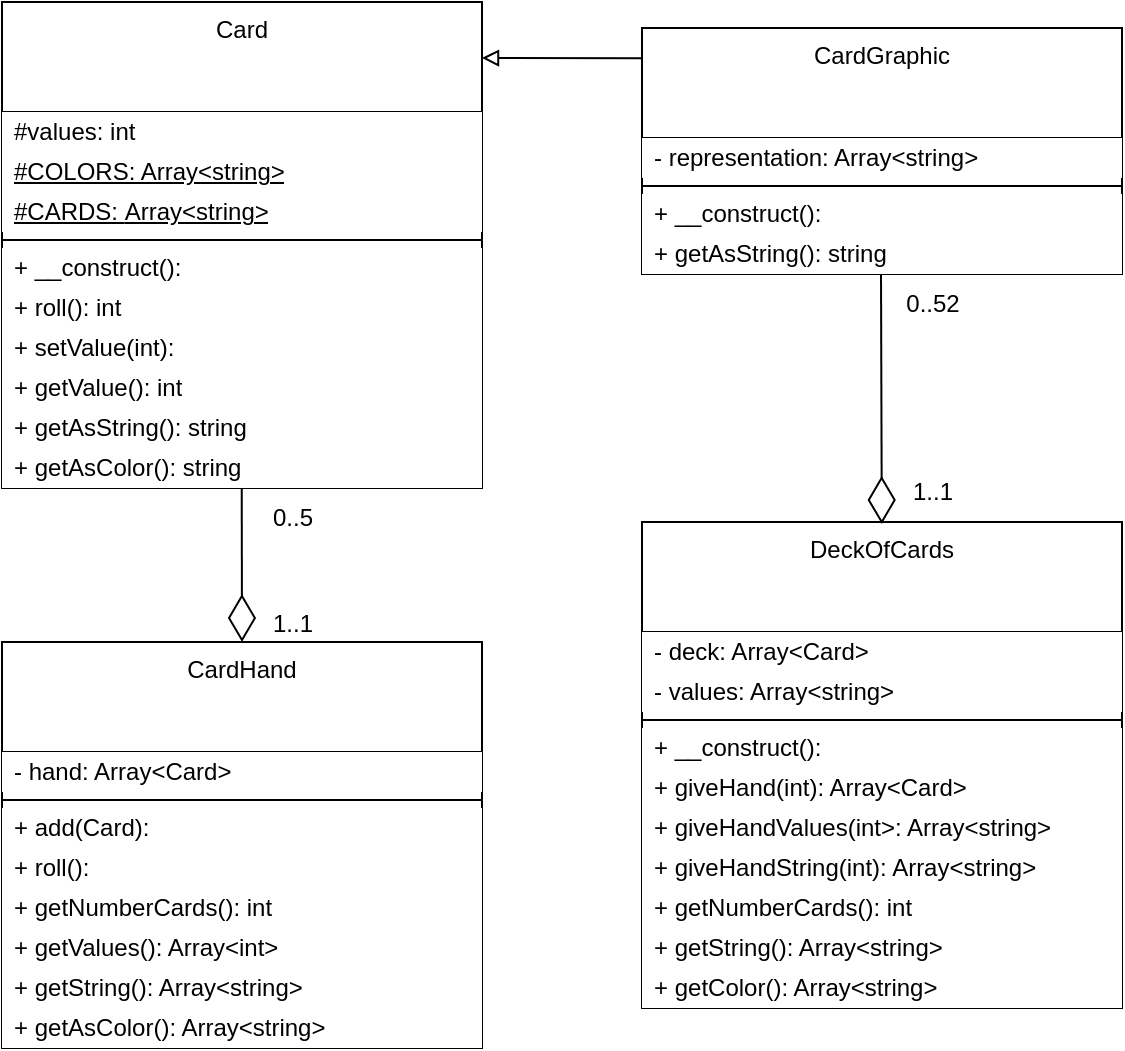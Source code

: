 <mxfile version="24.2.2" type="device">
  <diagram name="Sida-1" id="xzicAF45DtnHpeuYlPcJ">
    <mxGraphModel dx="1241" dy="566" grid="1" gridSize="10" guides="1" tooltips="1" connect="1" arrows="1" fold="1" page="1" pageScale="1" pageWidth="827" pageHeight="1169" background="#FFFFFF" math="0" shadow="0">
      <root>
        <mxCell id="0" />
        <mxCell id="1" parent="0" />
        <mxCell id="bCUlPIcnCdEgCG_oMiQY-6" value="Card" style="swimlane;fontStyle=0;align=center;verticalAlign=top;childLayout=stackLayout;horizontal=1;startSize=55;horizontalStack=0;resizeParent=1;resizeParentMax=0;resizeLast=0;collapsible=0;marginBottom=0;html=1;whiteSpace=wrap;fillOpacity=100;" vertex="1" parent="1">
          <mxGeometry x="200" y="40" width="240" height="243" as="geometry" />
        </mxCell>
        <mxCell id="bCUlPIcnCdEgCG_oMiQY-8" value="#values: int" style="text;html=1;align=left;verticalAlign=middle;spacingLeft=4;spacingRight=4;overflow=hidden;rotatable=0;points=[[0,0.5],[1,0.5]];portConstraint=eastwest;whiteSpace=wrap;fillOpacity=100;fillColor=default;" vertex="1" parent="bCUlPIcnCdEgCG_oMiQY-6">
          <mxGeometry y="55" width="240" height="20" as="geometry" />
        </mxCell>
        <mxCell id="bCUlPIcnCdEgCG_oMiQY-9" value="&lt;u&gt;#COLORS: Array&amp;lt;string&amp;gt;&lt;/u&gt;" style="text;html=1;align=left;verticalAlign=middle;spacingLeft=4;spacingRight=4;overflow=hidden;rotatable=0;points=[[0,0.5],[1,0.5]];portConstraint=eastwest;whiteSpace=wrap;fontStyle=0;fillOpacity=100;fillColor=default;" vertex="1" parent="bCUlPIcnCdEgCG_oMiQY-6">
          <mxGeometry y="75" width="240" height="20" as="geometry" />
        </mxCell>
        <mxCell id="bCUlPIcnCdEgCG_oMiQY-10" value="&lt;u&gt;#CARDS:&amp;nbsp;&lt;/u&gt;&lt;u&gt;Array&amp;lt;string&amp;gt;&lt;/u&gt;" style="text;html=1;align=left;verticalAlign=middle;spacingLeft=4;spacingRight=4;overflow=hidden;rotatable=0;points=[[0,0.5],[1,0.5]];portConstraint=eastwest;whiteSpace=wrap;fillOpacity=100;fillColor=default;" vertex="1" parent="bCUlPIcnCdEgCG_oMiQY-6">
          <mxGeometry y="95" width="240" height="20" as="geometry" />
        </mxCell>
        <mxCell id="bCUlPIcnCdEgCG_oMiQY-11" value="" style="line;strokeWidth=1;align=left;verticalAlign=middle;spacingTop=-1;spacingLeft=3;spacingRight=3;rotatable=0;labelPosition=right;points=[];portConstraint=eastwest;fillOpacity=100;" vertex="1" parent="bCUlPIcnCdEgCG_oMiQY-6">
          <mxGeometry y="115" width="240" height="8" as="geometry" />
        </mxCell>
        <mxCell id="bCUlPIcnCdEgCG_oMiQY-13" value="+ __construct():" style="text;html=1;align=left;verticalAlign=middle;spacingLeft=4;spacingRight=4;overflow=hidden;rotatable=0;points=[[0,0.5],[1,0.5]];portConstraint=eastwest;whiteSpace=wrap;fillOpacity=100;fillColor=default;" vertex="1" parent="bCUlPIcnCdEgCG_oMiQY-6">
          <mxGeometry y="123" width="240" height="20" as="geometry" />
        </mxCell>
        <mxCell id="bCUlPIcnCdEgCG_oMiQY-15" value="+ roll(): int" style="text;html=1;align=left;verticalAlign=middle;spacingLeft=4;spacingRight=4;overflow=hidden;rotatable=0;points=[[0,0.5],[1,0.5]];portConstraint=eastwest;whiteSpace=wrap;fillOpacity=100;fillColor=default;" vertex="1" parent="bCUlPIcnCdEgCG_oMiQY-6">
          <mxGeometry y="143" width="240" height="20" as="geometry" />
        </mxCell>
        <mxCell id="bCUlPIcnCdEgCG_oMiQY-16" value="+ setValue(int):&amp;nbsp;" style="text;html=1;align=left;verticalAlign=middle;spacingLeft=4;spacingRight=4;overflow=hidden;rotatable=0;points=[[0,0.5],[1,0.5]];portConstraint=eastwest;whiteSpace=wrap;fillOpacity=100;fillColor=default;" vertex="1" parent="bCUlPIcnCdEgCG_oMiQY-6">
          <mxGeometry y="163" width="240" height="20" as="geometry" />
        </mxCell>
        <mxCell id="bCUlPIcnCdEgCG_oMiQY-17" value="+ getValue(): int" style="text;html=1;align=left;verticalAlign=middle;spacingLeft=4;spacingRight=4;overflow=hidden;rotatable=0;points=[[0,0.5],[1,0.5]];portConstraint=eastwest;whiteSpace=wrap;fillOpacity=100;fillColor=default;" vertex="1" parent="bCUlPIcnCdEgCG_oMiQY-6">
          <mxGeometry y="183" width="240" height="20" as="geometry" />
        </mxCell>
        <mxCell id="bCUlPIcnCdEgCG_oMiQY-27" value="+ getAsString(): string" style="text;html=1;align=left;verticalAlign=middle;spacingLeft=4;spacingRight=4;overflow=hidden;rotatable=0;points=[[0,0.5],[1,0.5]];portConstraint=eastwest;whiteSpace=wrap;fillOpacity=100;fillColor=default;" vertex="1" parent="bCUlPIcnCdEgCG_oMiQY-6">
          <mxGeometry y="203" width="240" height="20" as="geometry" />
        </mxCell>
        <mxCell id="bCUlPIcnCdEgCG_oMiQY-28" value="+ getAsColor(): string" style="text;html=1;align=left;verticalAlign=middle;spacingLeft=4;spacingRight=4;overflow=hidden;rotatable=0;points=[[0,0.5],[1,0.5]];portConstraint=eastwest;whiteSpace=wrap;fillOpacity=100;fillColor=default;" vertex="1" parent="bCUlPIcnCdEgCG_oMiQY-6">
          <mxGeometry y="223" width="240" height="20" as="geometry" />
        </mxCell>
        <mxCell id="bCUlPIcnCdEgCG_oMiQY-29" value="CardGraphic" style="swimlane;fontStyle=0;align=center;verticalAlign=top;childLayout=stackLayout;horizontal=1;startSize=55;horizontalStack=0;resizeParent=1;resizeParentMax=0;resizeLast=0;collapsible=0;marginBottom=0;html=1;whiteSpace=wrap;fillOpacity=100;" vertex="1" parent="1">
          <mxGeometry x="520" y="53" width="240" height="123" as="geometry" />
        </mxCell>
        <mxCell id="bCUlPIcnCdEgCG_oMiQY-30" value="- representation: Array&amp;lt;string&amp;gt;" style="text;html=1;align=left;verticalAlign=middle;spacingLeft=4;spacingRight=4;overflow=hidden;rotatable=0;points=[[0,0.5],[1,0.5]];portConstraint=eastwest;whiteSpace=wrap;fillColor=#FFFFFF;fillOpacity=100;" vertex="1" parent="bCUlPIcnCdEgCG_oMiQY-29">
          <mxGeometry y="55" width="240" height="20" as="geometry" />
        </mxCell>
        <mxCell id="bCUlPIcnCdEgCG_oMiQY-33" value="" style="line;strokeWidth=1;align=left;verticalAlign=middle;spacingTop=-1;spacingLeft=3;spacingRight=3;rotatable=0;labelPosition=right;points=[];portConstraint=eastwest;fillOpacity=100;" vertex="1" parent="bCUlPIcnCdEgCG_oMiQY-29">
          <mxGeometry y="75" width="240" height="8" as="geometry" />
        </mxCell>
        <mxCell id="bCUlPIcnCdEgCG_oMiQY-34" value="+ __construct():" style="text;html=1;align=left;verticalAlign=middle;spacingLeft=4;spacingRight=4;overflow=hidden;rotatable=0;points=[[0,0.5],[1,0.5]];portConstraint=eastwest;whiteSpace=wrap;fillOpacity=100;fillColor=default;" vertex="1" parent="bCUlPIcnCdEgCG_oMiQY-29">
          <mxGeometry y="83" width="240" height="20" as="geometry" />
        </mxCell>
        <mxCell id="bCUlPIcnCdEgCG_oMiQY-38" value="+ getAsString(): string" style="text;html=1;align=left;verticalAlign=middle;spacingLeft=4;spacingRight=4;overflow=hidden;rotatable=0;points=[[0,0.5],[1,0.5]];portConstraint=eastwest;whiteSpace=wrap;fillOpacity=100;fillColor=default;" vertex="1" parent="bCUlPIcnCdEgCG_oMiQY-29">
          <mxGeometry y="103" width="240" height="20" as="geometry" />
        </mxCell>
        <mxCell id="bCUlPIcnCdEgCG_oMiQY-40" value="" style="endArrow=block;html=1;rounded=0;exitX=0;exitY=0.123;exitDx=0;exitDy=0;exitPerimeter=0;endFill=0;fillOpacity=100;" edge="1" parent="1" source="bCUlPIcnCdEgCG_oMiQY-29">
          <mxGeometry width="50" height="50" relative="1" as="geometry">
            <mxPoint x="455.92" y="70.32" as="sourcePoint" />
            <mxPoint x="440" y="68" as="targetPoint" />
          </mxGeometry>
        </mxCell>
        <mxCell id="bCUlPIcnCdEgCG_oMiQY-41" value="CardHand" style="swimlane;fontStyle=0;align=center;verticalAlign=top;childLayout=stackLayout;horizontal=1;startSize=55;horizontalStack=0;resizeParent=1;resizeParentMax=0;resizeLast=0;collapsible=0;marginBottom=0;html=1;whiteSpace=wrap;fillOpacity=100;" vertex="1" parent="1">
          <mxGeometry x="200" y="360" width="240" height="203" as="geometry" />
        </mxCell>
        <mxCell id="bCUlPIcnCdEgCG_oMiQY-42" value="- hand: Array&amp;lt;Card&amp;gt;" style="text;html=1;align=left;verticalAlign=middle;spacingLeft=4;spacingRight=4;overflow=hidden;rotatable=0;points=[[0,0.5],[1,0.5]];portConstraint=eastwest;whiteSpace=wrap;fillOpacity=100;fillColor=default;" vertex="1" parent="bCUlPIcnCdEgCG_oMiQY-41">
          <mxGeometry y="55" width="240" height="20" as="geometry" />
        </mxCell>
        <mxCell id="bCUlPIcnCdEgCG_oMiQY-45" value="" style="line;strokeWidth=1;align=left;verticalAlign=middle;spacingTop=-1;spacingLeft=3;spacingRight=3;rotatable=0;labelPosition=right;points=[];portConstraint=eastwest;fillOpacity=100;" vertex="1" parent="bCUlPIcnCdEgCG_oMiQY-41">
          <mxGeometry y="75" width="240" height="8" as="geometry" />
        </mxCell>
        <mxCell id="bCUlPIcnCdEgCG_oMiQY-47" value="+ add(Card):" style="text;html=1;align=left;verticalAlign=middle;spacingLeft=4;spacingRight=4;overflow=hidden;rotatable=0;points=[[0,0.5],[1,0.5]];portConstraint=eastwest;whiteSpace=wrap;fillOpacity=100;fillColor=default;" vertex="1" parent="bCUlPIcnCdEgCG_oMiQY-41">
          <mxGeometry y="83" width="240" height="20" as="geometry" />
        </mxCell>
        <mxCell id="bCUlPIcnCdEgCG_oMiQY-63" value="+ roll():" style="text;html=1;align=left;verticalAlign=middle;spacingLeft=4;spacingRight=4;overflow=hidden;rotatable=0;points=[[0,0.5],[1,0.5]];portConstraint=eastwest;whiteSpace=wrap;fillOpacity=100;fillColor=default;" vertex="1" parent="bCUlPIcnCdEgCG_oMiQY-41">
          <mxGeometry y="103" width="240" height="20" as="geometry" />
        </mxCell>
        <mxCell id="bCUlPIcnCdEgCG_oMiQY-48" value="+ getNumberCards(): int" style="text;html=1;align=left;verticalAlign=middle;spacingLeft=4;spacingRight=4;overflow=hidden;rotatable=0;points=[[0,0.5],[1,0.5]];portConstraint=eastwest;whiteSpace=wrap;fillOpacity=100;fillColor=default;" vertex="1" parent="bCUlPIcnCdEgCG_oMiQY-41">
          <mxGeometry y="123" width="240" height="20" as="geometry" />
        </mxCell>
        <mxCell id="bCUlPIcnCdEgCG_oMiQY-49" value="+ getValues(): Array&amp;lt;int&amp;gt;" style="text;html=1;align=left;verticalAlign=middle;spacingLeft=4;spacingRight=4;overflow=hidden;rotatable=0;points=[[0,0.5],[1,0.5]];portConstraint=eastwest;whiteSpace=wrap;fillOpacity=100;fillColor=default;" vertex="1" parent="bCUlPIcnCdEgCG_oMiQY-41">
          <mxGeometry y="143" width="240" height="20" as="geometry" />
        </mxCell>
        <mxCell id="bCUlPIcnCdEgCG_oMiQY-50" value="+ getString(): Array&amp;lt;string&amp;gt;" style="text;html=1;align=left;verticalAlign=middle;spacingLeft=4;spacingRight=4;overflow=hidden;rotatable=0;points=[[0,0.5],[1,0.5]];portConstraint=eastwest;whiteSpace=wrap;fillOpacity=100;fillColor=default;" vertex="1" parent="bCUlPIcnCdEgCG_oMiQY-41">
          <mxGeometry y="163" width="240" height="20" as="geometry" />
        </mxCell>
        <mxCell id="bCUlPIcnCdEgCG_oMiQY-51" value="+ getAsColor(): Array&amp;lt;string&amp;gt;" style="text;html=1;strokeColor=none;fillColor=default;align=left;verticalAlign=middle;spacingLeft=4;spacingRight=4;overflow=hidden;rotatable=0;points=[[0,0.5],[1,0.5]];portConstraint=eastwest;whiteSpace=wrap;fillOpacity=100;" vertex="1" parent="bCUlPIcnCdEgCG_oMiQY-41">
          <mxGeometry y="183" width="240" height="20" as="geometry" />
        </mxCell>
        <mxCell id="bCUlPIcnCdEgCG_oMiQY-52" value="DeckOfCards" style="swimlane;fontStyle=0;align=center;verticalAlign=top;childLayout=stackLayout;horizontal=1;startSize=55;horizontalStack=0;resizeParent=1;resizeParentMax=0;resizeLast=0;collapsible=0;marginBottom=0;html=1;whiteSpace=wrap;fillOpacity=100;" vertex="1" parent="1">
          <mxGeometry x="520" y="300" width="240" height="243" as="geometry" />
        </mxCell>
        <mxCell id="bCUlPIcnCdEgCG_oMiQY-53" value="- deck: Array&amp;lt;Card&amp;gt;" style="text;html=1;align=left;verticalAlign=middle;spacingLeft=4;spacingRight=4;overflow=hidden;rotatable=0;points=[[0,0.5],[1,0.5]];portConstraint=eastwest;whiteSpace=wrap;fillOpacity=100;fillColor=default;" vertex="1" parent="bCUlPIcnCdEgCG_oMiQY-52">
          <mxGeometry y="55" width="240" height="20" as="geometry" />
        </mxCell>
        <mxCell id="bCUlPIcnCdEgCG_oMiQY-54" value="- values: Array&amp;lt;string&amp;gt;" style="text;html=1;align=left;verticalAlign=middle;spacingLeft=4;spacingRight=4;overflow=hidden;rotatable=0;points=[[0,0.5],[1,0.5]];portConstraint=eastwest;whiteSpace=wrap;fontStyle=0;fillOpacity=100;fillColor=default;" vertex="1" parent="bCUlPIcnCdEgCG_oMiQY-52">
          <mxGeometry y="75" width="240" height="20" as="geometry" />
        </mxCell>
        <mxCell id="bCUlPIcnCdEgCG_oMiQY-56" value="" style="line;strokeWidth=1;align=left;verticalAlign=middle;spacingTop=-1;spacingLeft=3;spacingRight=3;rotatable=0;labelPosition=right;points=[];portConstraint=eastwest;fillOpacity=100;" vertex="1" parent="bCUlPIcnCdEgCG_oMiQY-52">
          <mxGeometry y="95" width="240" height="8" as="geometry" />
        </mxCell>
        <mxCell id="bCUlPIcnCdEgCG_oMiQY-57" value="+ __construct():" style="text;html=1;align=left;verticalAlign=middle;spacingLeft=4;spacingRight=4;overflow=hidden;rotatable=0;points=[[0,0.5],[1,0.5]];portConstraint=eastwest;whiteSpace=wrap;fillOpacity=100;fillColor=default;" vertex="1" parent="bCUlPIcnCdEgCG_oMiQY-52">
          <mxGeometry y="103" width="240" height="20" as="geometry" />
        </mxCell>
        <mxCell id="bCUlPIcnCdEgCG_oMiQY-58" value="+ giveHand(int): Array&amp;lt;Card&amp;gt;" style="text;html=1;align=left;verticalAlign=middle;spacingLeft=4;spacingRight=4;overflow=hidden;rotatable=0;points=[[0,0.5],[1,0.5]];portConstraint=eastwest;whiteSpace=wrap;fillOpacity=100;fillColor=default;" vertex="1" parent="bCUlPIcnCdEgCG_oMiQY-52">
          <mxGeometry y="123" width="240" height="20" as="geometry" />
        </mxCell>
        <mxCell id="bCUlPIcnCdEgCG_oMiQY-59" value="+ giveHandValues(int&amp;gt;: Array&amp;lt;string&amp;gt;" style="text;html=1;align=left;verticalAlign=middle;spacingLeft=4;spacingRight=4;overflow=hidden;rotatable=0;points=[[0,0.5],[1,0.5]];portConstraint=eastwest;whiteSpace=wrap;fillOpacity=100;fillColor=default;" vertex="1" parent="bCUlPIcnCdEgCG_oMiQY-52">
          <mxGeometry y="143" width="240" height="20" as="geometry" />
        </mxCell>
        <mxCell id="bCUlPIcnCdEgCG_oMiQY-60" value="+ giveHandString(int): Array&amp;lt;string&amp;gt;" style="text;html=1;align=left;verticalAlign=middle;spacingLeft=4;spacingRight=4;overflow=hidden;rotatable=0;points=[[0,0.5],[1,0.5]];portConstraint=eastwest;whiteSpace=wrap;fillOpacity=100;fillColor=default;" vertex="1" parent="bCUlPIcnCdEgCG_oMiQY-52">
          <mxGeometry y="163" width="240" height="20" as="geometry" />
        </mxCell>
        <mxCell id="bCUlPIcnCdEgCG_oMiQY-61" value="+ getNumberCards(): int" style="text;html=1;align=left;verticalAlign=middle;spacingLeft=4;spacingRight=4;overflow=hidden;rotatable=0;points=[[0,0.5],[1,0.5]];portConstraint=eastwest;whiteSpace=wrap;fillOpacity=100;fillColor=default;" vertex="1" parent="bCUlPIcnCdEgCG_oMiQY-52">
          <mxGeometry y="183" width="240" height="20" as="geometry" />
        </mxCell>
        <mxCell id="bCUlPIcnCdEgCG_oMiQY-62" value="+ getString(): Array&amp;lt;string&amp;gt;" style="text;html=1;align=left;verticalAlign=middle;spacingLeft=4;spacingRight=4;overflow=hidden;rotatable=0;points=[[0,0.5],[1,0.5]];portConstraint=eastwest;whiteSpace=wrap;fillOpacity=100;fillColor=default;" vertex="1" parent="bCUlPIcnCdEgCG_oMiQY-52">
          <mxGeometry y="203" width="240" height="20" as="geometry" />
        </mxCell>
        <mxCell id="bCUlPIcnCdEgCG_oMiQY-64" value="+ getColor(): Array&amp;lt;string&amp;gt;" style="text;html=1;align=left;verticalAlign=middle;spacingLeft=4;spacingRight=4;overflow=hidden;rotatable=0;points=[[0,0.5],[1,0.5]];portConstraint=eastwest;whiteSpace=wrap;fillOpacity=100;fillColor=default;" vertex="1" parent="bCUlPIcnCdEgCG_oMiQY-52">
          <mxGeometry y="223" width="240" height="20" as="geometry" />
        </mxCell>
        <mxCell id="bCUlPIcnCdEgCG_oMiQY-65" value="" style="endArrow=diamondThin;html=1;rounded=0;endFill=0;endSize=21;exitX=0.515;exitY=0.95;exitDx=0;exitDy=0;exitPerimeter=0;fillOpacity=100;" edge="1" parent="1">
          <mxGeometry width="50" height="50" relative="1" as="geometry">
            <mxPoint x="639.5" y="176" as="sourcePoint" />
            <mxPoint x="639.9" y="301" as="targetPoint" />
          </mxGeometry>
        </mxCell>
        <mxCell id="bCUlPIcnCdEgCG_oMiQY-68" value="" style="endArrow=diamondThin;html=1;rounded=0;endFill=0;endSize=21;fillOpacity=100;" edge="1" parent="1">
          <mxGeometry width="50" height="50" relative="1" as="geometry">
            <mxPoint x="319.86" y="283" as="sourcePoint" />
            <mxPoint x="320" y="360" as="targetPoint" />
          </mxGeometry>
        </mxCell>
        <mxCell id="bCUlPIcnCdEgCG_oMiQY-69" value="0..52" style="text;html=1;align=center;verticalAlign=middle;resizable=0;points=[];autosize=1;fillOpacity=100;" vertex="1" parent="1">
          <mxGeometry x="640" y="176" width="50" height="30" as="geometry" />
        </mxCell>
        <mxCell id="bCUlPIcnCdEgCG_oMiQY-70" value="1..1" style="text;html=1;align=center;verticalAlign=middle;resizable=0;points=[];autosize=1;fillOpacity=100;" vertex="1" parent="1">
          <mxGeometry x="645" y="270" width="40" height="30" as="geometry" />
        </mxCell>
        <mxCell id="bCUlPIcnCdEgCG_oMiQY-71" value="0..5" style="text;html=1;align=center;verticalAlign=middle;resizable=0;points=[];autosize=1;fillOpacity=100;" vertex="1" parent="1">
          <mxGeometry x="325" y="283" width="40" height="30" as="geometry" />
        </mxCell>
        <mxCell id="bCUlPIcnCdEgCG_oMiQY-72" value="1..1" style="text;html=1;align=center;verticalAlign=middle;resizable=0;points=[];autosize=1;fillOpacity=100;" vertex="1" parent="1">
          <mxGeometry x="325" y="336" width="40" height="30" as="geometry" />
        </mxCell>
      </root>
    </mxGraphModel>
  </diagram>
</mxfile>

